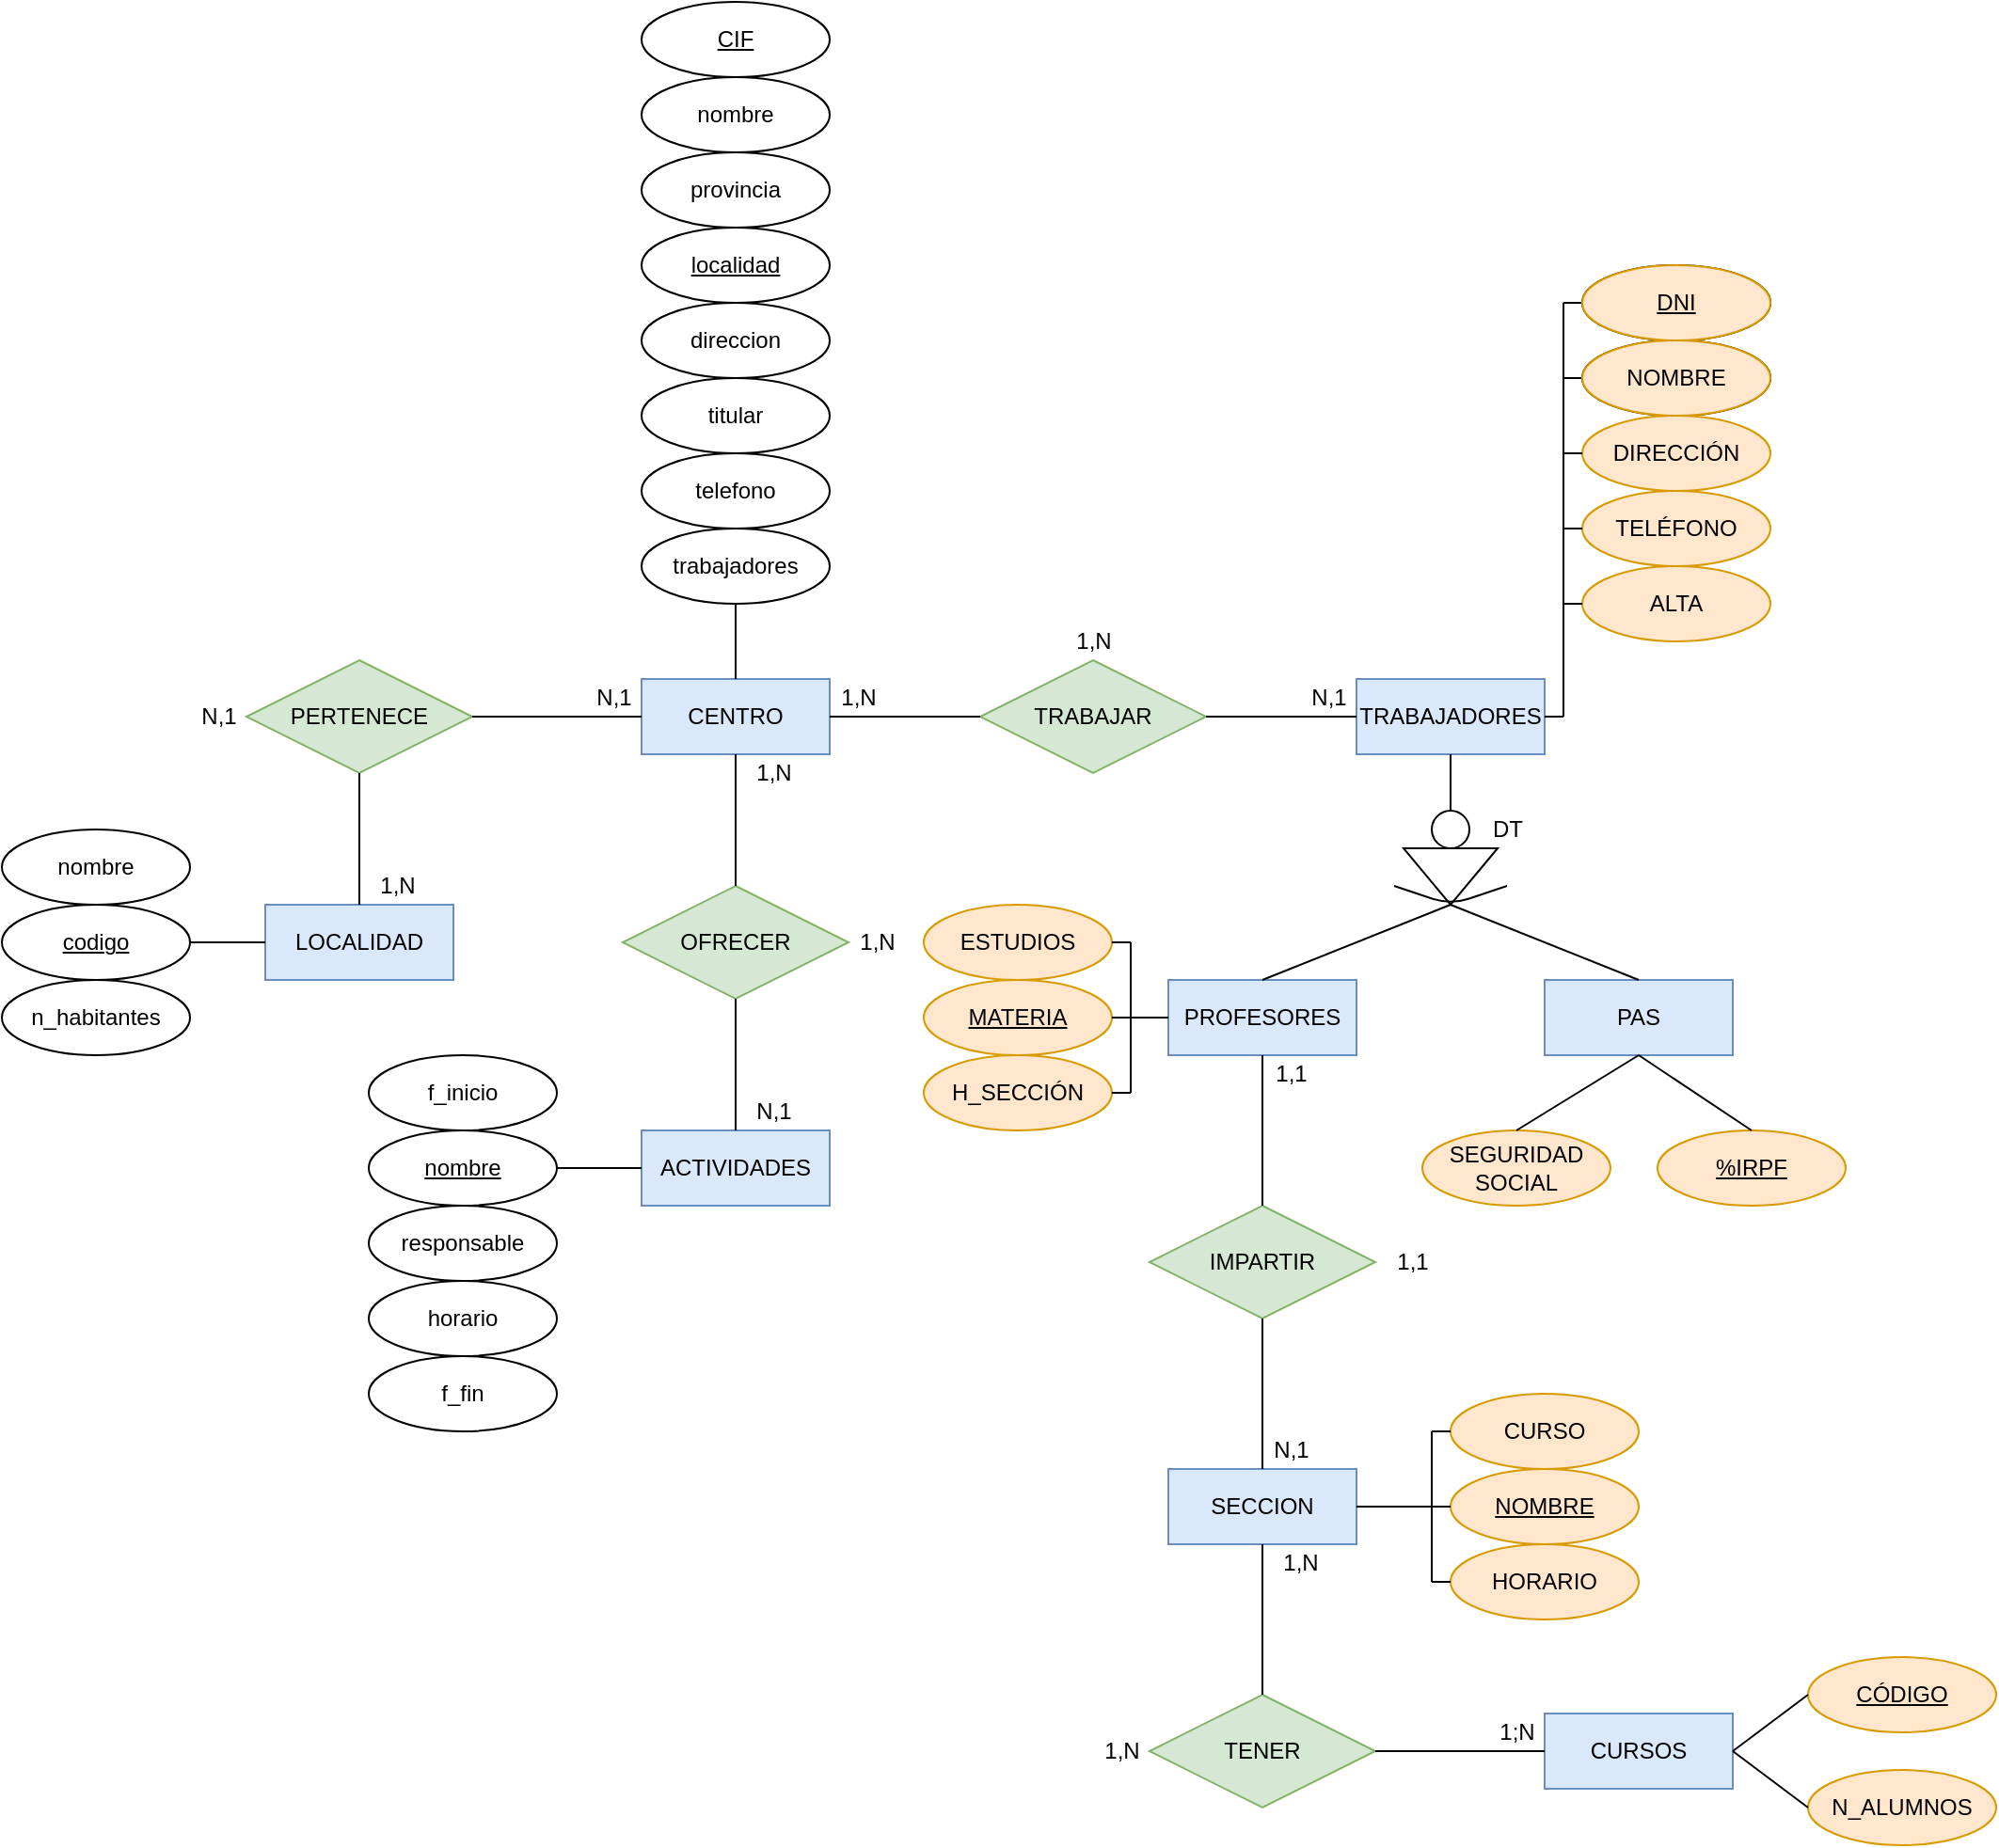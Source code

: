 <mxfile version="13.8.8" type="github">
  <diagram id="LwvDS1XCuUzhjAGestty" name="Page-1">
    <mxGraphModel dx="2370" dy="2331" grid="1" gridSize="10" guides="1" tooltips="1" connect="1" arrows="1" fold="1" page="1" pageScale="1" pageWidth="827" pageHeight="1169" math="0" shadow="0">
      <root>
        <mxCell id="0" />
        <mxCell id="1" parent="0" />
        <mxCell id="3YkMksoqDZReRn4TaoEf-1" value="CENTRO" style="whiteSpace=wrap;html=1;align=center;fillColor=#dae8fc;strokeColor=#6c8ebf;" vertex="1" parent="1">
          <mxGeometry x="350" y="40" width="100" height="40" as="geometry" />
        </mxCell>
        <mxCell id="3YkMksoqDZReRn4TaoEf-2" value="OFRECER" style="shape=rhombus;perimeter=rhombusPerimeter;whiteSpace=wrap;html=1;align=center;fillColor=#d5e8d4;strokeColor=#82b366;" vertex="1" parent="1">
          <mxGeometry x="340" y="150" width="120" height="60" as="geometry" />
        </mxCell>
        <mxCell id="3YkMksoqDZReRn4TaoEf-3" value="ACTIVIDADES" style="whiteSpace=wrap;html=1;align=center;fillColor=#dae8fc;strokeColor=#6c8ebf;" vertex="1" parent="1">
          <mxGeometry x="350" y="280" width="100" height="40" as="geometry" />
        </mxCell>
        <mxCell id="3YkMksoqDZReRn4TaoEf-4" value="1,N" style="text;html=1;align=center;verticalAlign=middle;resizable=0;points=[];autosize=1;" vertex="1" parent="1">
          <mxGeometry x="460" y="170" width="30" height="20" as="geometry" />
        </mxCell>
        <mxCell id="3YkMksoqDZReRn4TaoEf-5" value="N,1" style="text;html=1;align=center;verticalAlign=middle;resizable=0;points=[];autosize=1;" vertex="1" parent="1">
          <mxGeometry x="405" y="260" width="30" height="20" as="geometry" />
        </mxCell>
        <mxCell id="3YkMksoqDZReRn4TaoEf-6" value="1,N" style="text;html=1;align=center;verticalAlign=middle;resizable=0;points=[];autosize=1;" vertex="1" parent="1">
          <mxGeometry x="405" y="80" width="30" height="20" as="geometry" />
        </mxCell>
        <mxCell id="3YkMksoqDZReRn4TaoEf-7" value="PERTENECE" style="shape=rhombus;perimeter=rhombusPerimeter;whiteSpace=wrap;html=1;align=center;fillColor=#d5e8d4;strokeColor=#82b366;" vertex="1" parent="1">
          <mxGeometry x="140" y="30" width="120" height="60" as="geometry" />
        </mxCell>
        <mxCell id="3YkMksoqDZReRn4TaoEf-8" value="LOCALIDAD" style="whiteSpace=wrap;html=1;align=center;fillColor=#dae8fc;strokeColor=#6c8ebf;" vertex="1" parent="1">
          <mxGeometry x="150" y="160" width="100" height="40" as="geometry" />
        </mxCell>
        <mxCell id="3YkMksoqDZReRn4TaoEf-9" value="N,1" style="text;html=1;align=center;verticalAlign=middle;resizable=0;points=[];autosize=1;" vertex="1" parent="1">
          <mxGeometry x="110" y="50" width="30" height="20" as="geometry" />
        </mxCell>
        <mxCell id="3YkMksoqDZReRn4TaoEf-10" value="N,1" style="text;html=1;align=center;verticalAlign=middle;resizable=0;points=[];autosize=1;" vertex="1" parent="1">
          <mxGeometry x="320" y="40" width="30" height="20" as="geometry" />
        </mxCell>
        <mxCell id="3YkMksoqDZReRn4TaoEf-11" value="1,N" style="text;html=1;align=center;verticalAlign=middle;resizable=0;points=[];autosize=1;" vertex="1" parent="1">
          <mxGeometry x="205" y="140" width="30" height="20" as="geometry" />
        </mxCell>
        <mxCell id="3YkMksoqDZReRn4TaoEf-12" value="TRABAJAR" style="shape=rhombus;perimeter=rhombusPerimeter;whiteSpace=wrap;html=1;align=center;fillColor=#d5e8d4;strokeColor=#82b366;" vertex="1" parent="1">
          <mxGeometry x="530" y="30" width="120" height="60" as="geometry" />
        </mxCell>
        <mxCell id="3YkMksoqDZReRn4TaoEf-13" value="TRABAJADORES" style="whiteSpace=wrap;html=1;align=center;fillColor=#dae8fc;strokeColor=#6c8ebf;" vertex="1" parent="1">
          <mxGeometry x="730" y="40" width="100" height="40" as="geometry" />
        </mxCell>
        <mxCell id="3YkMksoqDZReRn4TaoEf-14" value="1,N" style="text;html=1;align=center;verticalAlign=middle;resizable=0;points=[];autosize=1;" vertex="1" parent="1">
          <mxGeometry x="575" y="10" width="30" height="20" as="geometry" />
        </mxCell>
        <mxCell id="3YkMksoqDZReRn4TaoEf-15" value="1,N" style="text;html=1;align=center;verticalAlign=middle;resizable=0;points=[];autosize=1;" vertex="1" parent="1">
          <mxGeometry x="450" y="40" width="30" height="20" as="geometry" />
        </mxCell>
        <mxCell id="3YkMksoqDZReRn4TaoEf-16" value="N,1" style="text;html=1;align=center;verticalAlign=middle;resizable=0;points=[];autosize=1;" vertex="1" parent="1">
          <mxGeometry x="700" y="40" width="30" height="20" as="geometry" />
        </mxCell>
        <mxCell id="3YkMksoqDZReRn4TaoEf-17" value="" style="ellipse;whiteSpace=wrap;html=1;aspect=fixed;" vertex="1" parent="1">
          <mxGeometry x="770" y="110" width="20" height="20" as="geometry" />
        </mxCell>
        <mxCell id="3YkMksoqDZReRn4TaoEf-18" value="" style="triangle;whiteSpace=wrap;html=1;rotation=90;" vertex="1" parent="1">
          <mxGeometry x="765" y="120" width="30" height="50" as="geometry" />
        </mxCell>
        <mxCell id="3YkMksoqDZReRn4TaoEf-19" value="" style="endArrow=none;html=1;" edge="1" parent="1">
          <mxGeometry width="50" height="50" relative="1" as="geometry">
            <mxPoint x="750" y="150" as="sourcePoint" />
            <mxPoint x="810" y="150" as="targetPoint" />
            <Array as="points">
              <mxPoint x="780" y="160" />
            </Array>
          </mxGeometry>
        </mxCell>
        <mxCell id="3YkMksoqDZReRn4TaoEf-20" value="PROFESORES" style="whiteSpace=wrap;html=1;align=center;fillColor=#dae8fc;strokeColor=#6c8ebf;" vertex="1" parent="1">
          <mxGeometry x="630" y="200" width="100" height="40" as="geometry" />
        </mxCell>
        <mxCell id="3YkMksoqDZReRn4TaoEf-21" value="PAS" style="whiteSpace=wrap;html=1;align=center;fillColor=#dae8fc;strokeColor=#6c8ebf;" vertex="1" parent="1">
          <mxGeometry x="830" y="200" width="100" height="40" as="geometry" />
        </mxCell>
        <mxCell id="3YkMksoqDZReRn4TaoEf-22" value="IMPARTIR" style="shape=rhombus;perimeter=rhombusPerimeter;whiteSpace=wrap;html=1;align=center;fillColor=#d5e8d4;strokeColor=#82b366;" vertex="1" parent="1">
          <mxGeometry x="620" y="320" width="120" height="60" as="geometry" />
        </mxCell>
        <mxCell id="3YkMksoqDZReRn4TaoEf-23" value="SECCION" style="whiteSpace=wrap;html=1;align=center;fillColor=#dae8fc;strokeColor=#6c8ebf;" vertex="1" parent="1">
          <mxGeometry x="630" y="460" width="100" height="40" as="geometry" />
        </mxCell>
        <mxCell id="3YkMksoqDZReRn4TaoEf-24" value="TENER" style="shape=rhombus;perimeter=rhombusPerimeter;whiteSpace=wrap;html=1;align=center;fillColor=#d5e8d4;strokeColor=#82b366;" vertex="1" parent="1">
          <mxGeometry x="620" y="580" width="120" height="60" as="geometry" />
        </mxCell>
        <mxCell id="3YkMksoqDZReRn4TaoEf-25" value="CURSOS" style="whiteSpace=wrap;html=1;align=center;fillColor=#dae8fc;strokeColor=#6c8ebf;" vertex="1" parent="1">
          <mxGeometry x="830" y="590" width="100" height="40" as="geometry" />
        </mxCell>
        <mxCell id="3YkMksoqDZReRn4TaoEf-26" value="" style="endArrow=none;html=1;exitX=0.5;exitY=0;exitDx=0;exitDy=0;" edge="1" parent="1" source="3YkMksoqDZReRn4TaoEf-20">
          <mxGeometry width="50" height="50" relative="1" as="geometry">
            <mxPoint x="760" y="310" as="sourcePoint" />
            <mxPoint x="780" y="160" as="targetPoint" />
          </mxGeometry>
        </mxCell>
        <mxCell id="3YkMksoqDZReRn4TaoEf-27" value="" style="endArrow=none;html=1;exitX=0.5;exitY=0;exitDx=0;exitDy=0;" edge="1" parent="1" source="3YkMksoqDZReRn4TaoEf-21">
          <mxGeometry width="50" height="50" relative="1" as="geometry">
            <mxPoint x="780" y="270" as="sourcePoint" />
            <mxPoint x="780" y="160" as="targetPoint" />
          </mxGeometry>
        </mxCell>
        <mxCell id="3YkMksoqDZReRn4TaoEf-28" value="" style="endArrow=none;html=1;entryX=0.5;entryY=1;entryDx=0;entryDy=0;exitX=0.5;exitY=0;exitDx=0;exitDy=0;" edge="1" parent="1" source="3YkMksoqDZReRn4TaoEf-22" target="3YkMksoqDZReRn4TaoEf-20">
          <mxGeometry width="50" height="50" relative="1" as="geometry">
            <mxPoint x="760" y="320" as="sourcePoint" />
            <mxPoint x="810" y="270" as="targetPoint" />
          </mxGeometry>
        </mxCell>
        <mxCell id="3YkMksoqDZReRn4TaoEf-29" value="" style="endArrow=none;html=1;entryX=0.5;entryY=1;entryDx=0;entryDy=0;exitX=0.5;exitY=0;exitDx=0;exitDy=0;" edge="1" parent="1" source="3YkMksoqDZReRn4TaoEf-23" target="3YkMksoqDZReRn4TaoEf-22">
          <mxGeometry width="50" height="50" relative="1" as="geometry">
            <mxPoint x="610" y="440" as="sourcePoint" />
            <mxPoint x="660" y="390" as="targetPoint" />
          </mxGeometry>
        </mxCell>
        <mxCell id="3YkMksoqDZReRn4TaoEf-30" value="" style="endArrow=none;html=1;entryX=0.5;entryY=1;entryDx=0;entryDy=0;exitX=0.5;exitY=0;exitDx=0;exitDy=0;" edge="1" parent="1" source="3YkMksoqDZReRn4TaoEf-24" target="3YkMksoqDZReRn4TaoEf-23">
          <mxGeometry width="50" height="50" relative="1" as="geometry">
            <mxPoint x="680" y="570" as="sourcePoint" />
            <mxPoint x="630" y="540" as="targetPoint" />
          </mxGeometry>
        </mxCell>
        <mxCell id="3YkMksoqDZReRn4TaoEf-31" value="" style="endArrow=none;html=1;exitX=1;exitY=0.5;exitDx=0;exitDy=0;entryX=0;entryY=0.5;entryDx=0;entryDy=0;" edge="1" parent="1" source="3YkMksoqDZReRn4TaoEf-24" target="3YkMksoqDZReRn4TaoEf-25">
          <mxGeometry width="50" height="50" relative="1" as="geometry">
            <mxPoint x="770" y="600" as="sourcePoint" />
            <mxPoint x="820" y="550" as="targetPoint" />
          </mxGeometry>
        </mxCell>
        <mxCell id="3YkMksoqDZReRn4TaoEf-32" value="" style="endArrow=none;html=1;entryX=0.5;entryY=0;entryDx=0;entryDy=0;exitX=0.5;exitY=1;exitDx=0;exitDy=0;" edge="1" parent="1" source="3YkMksoqDZReRn4TaoEf-13" target="3YkMksoqDZReRn4TaoEf-17">
          <mxGeometry width="50" height="50" relative="1" as="geometry">
            <mxPoint x="740" y="130" as="sourcePoint" />
            <mxPoint x="790" y="80" as="targetPoint" />
          </mxGeometry>
        </mxCell>
        <mxCell id="3YkMksoqDZReRn4TaoEf-33" value="" style="endArrow=none;html=1;exitX=1;exitY=0.5;exitDx=0;exitDy=0;entryX=0;entryY=0.5;entryDx=0;entryDy=0;" edge="1" parent="1" source="3YkMksoqDZReRn4TaoEf-12" target="3YkMksoqDZReRn4TaoEf-13">
          <mxGeometry width="50" height="50" relative="1" as="geometry">
            <mxPoint x="650" y="130" as="sourcePoint" />
            <mxPoint x="700" y="80" as="targetPoint" />
          </mxGeometry>
        </mxCell>
        <mxCell id="3YkMksoqDZReRn4TaoEf-34" value="" style="endArrow=none;html=1;exitX=1;exitY=0.5;exitDx=0;exitDy=0;entryX=0;entryY=0.5;entryDx=0;entryDy=0;" edge="1" parent="1" source="3YkMksoqDZReRn4TaoEf-1" target="3YkMksoqDZReRn4TaoEf-12">
          <mxGeometry width="50" height="50" relative="1" as="geometry">
            <mxPoint x="500" y="130" as="sourcePoint" />
            <mxPoint x="550" y="80" as="targetPoint" />
          </mxGeometry>
        </mxCell>
        <mxCell id="3YkMksoqDZReRn4TaoEf-35" value="" style="endArrow=none;html=1;exitX=1;exitY=0.5;exitDx=0;exitDy=0;entryX=0;entryY=0.5;entryDx=0;entryDy=0;" edge="1" parent="1" source="3YkMksoqDZReRn4TaoEf-7" target="3YkMksoqDZReRn4TaoEf-1">
          <mxGeometry width="50" height="50" relative="1" as="geometry">
            <mxPoint x="280" y="150" as="sourcePoint" />
            <mxPoint x="330" y="100" as="targetPoint" />
          </mxGeometry>
        </mxCell>
        <mxCell id="3YkMksoqDZReRn4TaoEf-36" value="" style="endArrow=none;html=1;entryX=0.5;entryY=1;entryDx=0;entryDy=0;exitX=0.5;exitY=0;exitDx=0;exitDy=0;" edge="1" parent="1" source="3YkMksoqDZReRn4TaoEf-8" target="3YkMksoqDZReRn4TaoEf-7">
          <mxGeometry width="50" height="50" relative="1" as="geometry">
            <mxPoint x="80" y="160" as="sourcePoint" />
            <mxPoint x="130" y="110" as="targetPoint" />
          </mxGeometry>
        </mxCell>
        <mxCell id="3YkMksoqDZReRn4TaoEf-37" value="" style="endArrow=none;html=1;entryX=0.5;entryY=1;entryDx=0;entryDy=0;exitX=0.5;exitY=0;exitDx=0;exitDy=0;" edge="1" parent="1" source="3YkMksoqDZReRn4TaoEf-2" target="3YkMksoqDZReRn4TaoEf-1">
          <mxGeometry width="50" height="50" relative="1" as="geometry">
            <mxPoint x="240" y="280" as="sourcePoint" />
            <mxPoint x="290" y="230" as="targetPoint" />
          </mxGeometry>
        </mxCell>
        <mxCell id="3YkMksoqDZReRn4TaoEf-38" value="" style="endArrow=none;html=1;entryX=0.5;entryY=1;entryDx=0;entryDy=0;exitX=0.5;exitY=0;exitDx=0;exitDy=0;" edge="1" parent="1" source="3YkMksoqDZReRn4TaoEf-3" target="3YkMksoqDZReRn4TaoEf-2">
          <mxGeometry width="50" height="50" relative="1" as="geometry">
            <mxPoint x="300" y="280" as="sourcePoint" />
            <mxPoint x="350" y="230" as="targetPoint" />
          </mxGeometry>
        </mxCell>
        <mxCell id="3YkMksoqDZReRn4TaoEf-39" value="DT" style="text;html=1;align=center;verticalAlign=middle;resizable=0;points=[];autosize=1;" vertex="1" parent="1">
          <mxGeometry x="795" y="110" width="30" height="20" as="geometry" />
        </mxCell>
        <mxCell id="3YkMksoqDZReRn4TaoEf-40" value="1,1" style="text;html=1;strokeColor=none;fillColor=none;align=center;verticalAlign=middle;whiteSpace=wrap;rounded=0;" vertex="1" parent="1">
          <mxGeometry x="740" y="340" width="40" height="20" as="geometry" />
        </mxCell>
        <mxCell id="3YkMksoqDZReRn4TaoEf-41" value="1,1" style="text;html=1;align=center;verticalAlign=middle;resizable=0;points=[];autosize=1;" vertex="1" parent="1">
          <mxGeometry x="680" y="240" width="30" height="20" as="geometry" />
        </mxCell>
        <mxCell id="3YkMksoqDZReRn4TaoEf-42" value="N,1" style="text;html=1;align=center;verticalAlign=middle;resizable=0;points=[];autosize=1;" vertex="1" parent="1">
          <mxGeometry x="680" y="440" width="30" height="20" as="geometry" />
        </mxCell>
        <mxCell id="3YkMksoqDZReRn4TaoEf-43" value="1,N" style="text;html=1;align=center;verticalAlign=middle;resizable=0;points=[];autosize=1;" vertex="1" parent="1">
          <mxGeometry x="590" y="600" width="30" height="20" as="geometry" />
        </mxCell>
        <mxCell id="3YkMksoqDZReRn4TaoEf-44" value="1;N" style="text;html=1;align=center;verticalAlign=middle;resizable=0;points=[];autosize=1;" vertex="1" parent="1">
          <mxGeometry x="800" y="590" width="30" height="20" as="geometry" />
        </mxCell>
        <mxCell id="3YkMksoqDZReRn4TaoEf-45" value="1,N" style="text;html=1;align=center;verticalAlign=middle;resizable=0;points=[];autosize=1;" vertex="1" parent="1">
          <mxGeometry x="685" y="500" width="30" height="20" as="geometry" />
        </mxCell>
        <mxCell id="3YkMksoqDZReRn4TaoEf-46" value="codigo" style="ellipse;whiteSpace=wrap;html=1;align=center;fontStyle=4;" vertex="1" parent="1">
          <mxGeometry x="10" y="160" width="100" height="40" as="geometry" />
        </mxCell>
        <mxCell id="3YkMksoqDZReRn4TaoEf-47" value="nombre" style="ellipse;whiteSpace=wrap;html=1;align=center;" vertex="1" parent="1">
          <mxGeometry x="10" y="120" width="100" height="40" as="geometry" />
        </mxCell>
        <mxCell id="3YkMksoqDZReRn4TaoEf-48" value="n_habitantes" style="ellipse;whiteSpace=wrap;html=1;align=center;" vertex="1" parent="1">
          <mxGeometry x="10" y="200" width="100" height="40" as="geometry" />
        </mxCell>
        <mxCell id="3YkMksoqDZReRn4TaoEf-49" value="nombre" style="ellipse;whiteSpace=wrap;html=1;align=center;fontStyle=4;" vertex="1" parent="1">
          <mxGeometry x="205" y="280" width="100" height="40" as="geometry" />
        </mxCell>
        <mxCell id="3YkMksoqDZReRn4TaoEf-50" value="responsable" style="ellipse;whiteSpace=wrap;html=1;align=center;" vertex="1" parent="1">
          <mxGeometry x="205" y="320" width="100" height="40" as="geometry" />
        </mxCell>
        <mxCell id="3YkMksoqDZReRn4TaoEf-51" value="f_inicio" style="ellipse;whiteSpace=wrap;html=1;align=center;" vertex="1" parent="1">
          <mxGeometry x="205" y="240" width="100" height="40" as="geometry" />
        </mxCell>
        <mxCell id="3YkMksoqDZReRn4TaoEf-52" value="f_fin" style="ellipse;whiteSpace=wrap;html=1;align=center;" vertex="1" parent="1">
          <mxGeometry x="205" y="400" width="100" height="40" as="geometry" />
        </mxCell>
        <mxCell id="3YkMksoqDZReRn4TaoEf-53" value="horario" style="ellipse;whiteSpace=wrap;html=1;align=center;" vertex="1" parent="1">
          <mxGeometry x="205" y="360" width="100" height="40" as="geometry" />
        </mxCell>
        <mxCell id="3YkMksoqDZReRn4TaoEf-54" value="N_ALUMNOS" style="ellipse;whiteSpace=wrap;html=1;align=center;fillColor=#ffe6cc;strokeColor=#d79b00;" vertex="1" parent="1">
          <mxGeometry x="970" y="620" width="100" height="40" as="geometry" />
        </mxCell>
        <mxCell id="3YkMksoqDZReRn4TaoEf-55" value="&lt;u&gt;CÓDIGO&lt;/u&gt;" style="ellipse;whiteSpace=wrap;html=1;align=center;fillColor=#ffe6cc;strokeColor=#d79b00;" vertex="1" parent="1">
          <mxGeometry x="970" y="560" width="100" height="40" as="geometry" />
        </mxCell>
        <mxCell id="3YkMksoqDZReRn4TaoEf-56" value="NOMBRE" style="ellipse;whiteSpace=wrap;html=1;align=center;fontStyle=4;fillColor=#ffe6cc;strokeColor=#d79b00;" vertex="1" parent="1">
          <mxGeometry x="780" y="460" width="100" height="40" as="geometry" />
        </mxCell>
        <mxCell id="3YkMksoqDZReRn4TaoEf-57" value="CURSO" style="ellipse;whiteSpace=wrap;html=1;align=center;fillColor=#ffe6cc;strokeColor=#d79b00;" vertex="1" parent="1">
          <mxGeometry x="780" y="420" width="100" height="40" as="geometry" />
        </mxCell>
        <mxCell id="3YkMksoqDZReRn4TaoEf-58" value="HORARIO" style="ellipse;whiteSpace=wrap;html=1;align=center;fillColor=#ffe6cc;strokeColor=#d79b00;" vertex="1" parent="1">
          <mxGeometry x="780" y="500" width="100" height="40" as="geometry" />
        </mxCell>
        <mxCell id="3YkMksoqDZReRn4TaoEf-59" value="&lt;u&gt;%IRPF&lt;/u&gt;" style="ellipse;whiteSpace=wrap;html=1;align=center;fillColor=#ffe6cc;strokeColor=#d79b00;" vertex="1" parent="1">
          <mxGeometry x="890" y="280" width="100" height="40" as="geometry" />
        </mxCell>
        <mxCell id="3YkMksoqDZReRn4TaoEf-60" value="&lt;div&gt;SEGURIDAD&lt;/div&gt;&lt;div&gt;SOCIAL&lt;/div&gt;" style="ellipse;whiteSpace=wrap;html=1;align=center;fillColor=#ffe6cc;strokeColor=#d79b00;" vertex="1" parent="1">
          <mxGeometry x="765" y="280" width="100" height="40" as="geometry" />
        </mxCell>
        <mxCell id="3YkMksoqDZReRn4TaoEf-61" value="ESTUDIOS" style="ellipse;whiteSpace=wrap;html=1;align=center;fillColor=#ffe6cc;strokeColor=#d79b00;" vertex="1" parent="1">
          <mxGeometry x="500" y="160" width="100" height="40" as="geometry" />
        </mxCell>
        <mxCell id="3YkMksoqDZReRn4TaoEf-62" value="MATERIA" style="ellipse;whiteSpace=wrap;html=1;align=center;fontStyle=4;fillColor=#ffe6cc;strokeColor=#d79b00;" vertex="1" parent="1">
          <mxGeometry x="500" y="200" width="100" height="40" as="geometry" />
        </mxCell>
        <mxCell id="3YkMksoqDZReRn4TaoEf-63" value="H_SECCIÓN" style="ellipse;whiteSpace=wrap;html=1;align=center;fillColor=#ffe6cc;strokeColor=#d79b00;" vertex="1" parent="1">
          <mxGeometry x="500" y="240" width="100" height="40" as="geometry" />
        </mxCell>
        <mxCell id="3YkMksoqDZReRn4TaoEf-64" value="DNI" style="ellipse;whiteSpace=wrap;html=1;align=center;fontStyle=4;" vertex="1" parent="1">
          <mxGeometry x="850" y="-180" width="100" height="40" as="geometry" />
        </mxCell>
        <mxCell id="3YkMksoqDZReRn4TaoEf-65" value="NOMBRE" style="ellipse;whiteSpace=wrap;html=1;align=center;" vertex="1" parent="1">
          <mxGeometry x="850" y="-140" width="100" height="40" as="geometry" />
        </mxCell>
        <mxCell id="3YkMksoqDZReRn4TaoEf-66" value="DIRECCIÓN" style="ellipse;whiteSpace=wrap;html=1;align=center;fillColor=#ffe6cc;strokeColor=#d79b00;" vertex="1" parent="1">
          <mxGeometry x="850" y="-100" width="100" height="40" as="geometry" />
        </mxCell>
        <mxCell id="3YkMksoqDZReRn4TaoEf-67" value="TELÉFONO" style="ellipse;whiteSpace=wrap;html=1;align=center;fillColor=#ffe6cc;strokeColor=#d79b00;" vertex="1" parent="1">
          <mxGeometry x="850" y="-60" width="100" height="40" as="geometry" />
        </mxCell>
        <mxCell id="3YkMksoqDZReRn4TaoEf-68" value="ALTA" style="ellipse;whiteSpace=wrap;html=1;align=center;fillColor=#ffe6cc;strokeColor=#d79b00;" vertex="1" parent="1">
          <mxGeometry x="850" y="-20" width="100" height="40" as="geometry" />
        </mxCell>
        <mxCell id="3YkMksoqDZReRn4TaoEf-69" value="localidad" style="ellipse;whiteSpace=wrap;html=1;align=center;fontStyle=4;" vertex="1" parent="1">
          <mxGeometry x="350" y="-200" width="100" height="40" as="geometry" />
        </mxCell>
        <mxCell id="3YkMksoqDZReRn4TaoEf-70" value="trabajadores" style="ellipse;whiteSpace=wrap;html=1;align=center;" vertex="1" parent="1">
          <mxGeometry x="350" y="-40" width="100" height="40" as="geometry" />
        </mxCell>
        <mxCell id="3YkMksoqDZReRn4TaoEf-71" value="CIF" style="ellipse;whiteSpace=wrap;html=1;align=center;fontStyle=4;" vertex="1" parent="1">
          <mxGeometry x="350" y="-320" width="100" height="40" as="geometry" />
        </mxCell>
        <mxCell id="3YkMksoqDZReRn4TaoEf-72" value="nombre" style="ellipse;whiteSpace=wrap;html=1;align=center;" vertex="1" parent="1">
          <mxGeometry x="350" y="-280" width="100" height="40" as="geometry" />
        </mxCell>
        <mxCell id="3YkMksoqDZReRn4TaoEf-73" value="direccion" style="ellipse;whiteSpace=wrap;html=1;align=center;" vertex="1" parent="1">
          <mxGeometry x="350" y="-160" width="100" height="40" as="geometry" />
        </mxCell>
        <mxCell id="3YkMksoqDZReRn4TaoEf-74" value="titular" style="ellipse;whiteSpace=wrap;html=1;align=center;" vertex="1" parent="1">
          <mxGeometry x="350" y="-120" width="100" height="40" as="geometry" />
        </mxCell>
        <mxCell id="3YkMksoqDZReRn4TaoEf-75" value="telefono" style="ellipse;whiteSpace=wrap;html=1;align=center;" vertex="1" parent="1">
          <mxGeometry x="350" y="-80" width="100" height="40" as="geometry" />
        </mxCell>
        <mxCell id="3YkMksoqDZReRn4TaoEf-76" value="provincia" style="ellipse;whiteSpace=wrap;html=1;align=center;" vertex="1" parent="1">
          <mxGeometry x="350" y="-240" width="100" height="40" as="geometry" />
        </mxCell>
        <mxCell id="3YkMksoqDZReRn4TaoEf-77" value="" style="endArrow=none;html=1;exitX=0.5;exitY=0;exitDx=0;exitDy=0;entryX=0.5;entryY=1;entryDx=0;entryDy=0;" edge="1" parent="1" source="3YkMksoqDZReRn4TaoEf-1" target="3YkMksoqDZReRn4TaoEf-70">
          <mxGeometry width="50" height="50" relative="1" as="geometry">
            <mxPoint x="520" y="-10" as="sourcePoint" />
            <mxPoint x="570" y="-60" as="targetPoint" />
          </mxGeometry>
        </mxCell>
        <mxCell id="3YkMksoqDZReRn4TaoEf-78" value="" style="endArrow=none;html=1;" edge="1" parent="1">
          <mxGeometry width="50" height="50" relative="1" as="geometry">
            <mxPoint x="840" y="60" as="sourcePoint" />
            <mxPoint x="840" y="-160" as="targetPoint" />
          </mxGeometry>
        </mxCell>
        <mxCell id="3YkMksoqDZReRn4TaoEf-79" value="" style="endArrow=none;html=1;entryX=0.5;entryY=1;entryDx=0;entryDy=0;exitX=0.5;exitY=0;exitDx=0;exitDy=0;" edge="1" parent="1" source="3YkMksoqDZReRn4TaoEf-60" target="3YkMksoqDZReRn4TaoEf-21">
          <mxGeometry width="50" height="50" relative="1" as="geometry">
            <mxPoint x="880" y="380" as="sourcePoint" />
            <mxPoint x="930" y="330" as="targetPoint" />
          </mxGeometry>
        </mxCell>
        <mxCell id="3YkMksoqDZReRn4TaoEf-80" value="" style="endArrow=none;html=1;exitX=0.5;exitY=0;exitDx=0;exitDy=0;" edge="1" parent="1" source="3YkMksoqDZReRn4TaoEf-59">
          <mxGeometry width="50" height="50" relative="1" as="geometry">
            <mxPoint x="890" y="400" as="sourcePoint" />
            <mxPoint x="880" y="240" as="targetPoint" />
          </mxGeometry>
        </mxCell>
        <mxCell id="3YkMksoqDZReRn4TaoEf-81" value="" style="endArrow=none;html=1;exitX=1;exitY=0.5;exitDx=0;exitDy=0;entryX=0;entryY=0.5;entryDx=0;entryDy=0;" edge="1" parent="1" source="3YkMksoqDZReRn4TaoEf-23" target="3YkMksoqDZReRn4TaoEf-56">
          <mxGeometry width="50" height="50" relative="1" as="geometry">
            <mxPoint x="740" y="510" as="sourcePoint" />
            <mxPoint x="770" y="480" as="targetPoint" />
          </mxGeometry>
        </mxCell>
        <mxCell id="3YkMksoqDZReRn4TaoEf-82" value="" style="endArrow=none;html=1;entryX=0;entryY=0.5;entryDx=0;entryDy=0;exitX=1;exitY=0.5;exitDx=0;exitDy=0;" edge="1" parent="1" source="3YkMksoqDZReRn4TaoEf-25" target="3YkMksoqDZReRn4TaoEf-55">
          <mxGeometry width="50" height="50" relative="1" as="geometry">
            <mxPoint x="860" y="720" as="sourcePoint" />
            <mxPoint x="910" y="670" as="targetPoint" />
          </mxGeometry>
        </mxCell>
        <mxCell id="3YkMksoqDZReRn4TaoEf-83" value="" style="endArrow=none;html=1;entryX=0;entryY=0.5;entryDx=0;entryDy=0;exitX=1;exitY=0.5;exitDx=0;exitDy=0;" edge="1" parent="1" source="3YkMksoqDZReRn4TaoEf-25" target="3YkMksoqDZReRn4TaoEf-54">
          <mxGeometry width="50" height="50" relative="1" as="geometry">
            <mxPoint x="890" y="700" as="sourcePoint" />
            <mxPoint x="940" y="650" as="targetPoint" />
          </mxGeometry>
        </mxCell>
        <mxCell id="3YkMksoqDZReRn4TaoEf-84" value="" style="endArrow=none;html=1;entryX=0;entryY=0.5;entryDx=0;entryDy=0;" edge="1" parent="1" target="3YkMksoqDZReRn4TaoEf-20">
          <mxGeometry width="50" height="50" relative="1" as="geometry">
            <mxPoint x="610" y="220" as="sourcePoint" />
            <mxPoint x="530" y="470" as="targetPoint" />
          </mxGeometry>
        </mxCell>
        <mxCell id="3YkMksoqDZReRn4TaoEf-85" value="" style="endArrow=none;html=1;exitX=1;exitY=0.5;exitDx=0;exitDy=0;entryX=0;entryY=0.5;entryDx=0;entryDy=0;" edge="1" parent="1" source="3YkMksoqDZReRn4TaoEf-46" target="3YkMksoqDZReRn4TaoEf-8">
          <mxGeometry width="50" height="50" relative="1" as="geometry">
            <mxPoint x="140" y="290" as="sourcePoint" />
            <mxPoint x="190" y="240" as="targetPoint" />
          </mxGeometry>
        </mxCell>
        <mxCell id="3YkMksoqDZReRn4TaoEf-86" value="" style="endArrow=none;html=1;exitX=1;exitY=0.5;exitDx=0;exitDy=0;entryX=0;entryY=0.5;entryDx=0;entryDy=0;" edge="1" parent="1" source="3YkMksoqDZReRn4TaoEf-49" target="3YkMksoqDZReRn4TaoEf-3">
          <mxGeometry width="50" height="50" relative="1" as="geometry">
            <mxPoint x="350" y="400" as="sourcePoint" />
            <mxPoint x="400" y="350" as="targetPoint" />
          </mxGeometry>
        </mxCell>
        <mxCell id="3YkMksoqDZReRn4TaoEf-87" value="" style="endArrow=none;html=1;" edge="1" parent="1">
          <mxGeometry width="50" height="50" relative="1" as="geometry">
            <mxPoint x="610" y="260" as="sourcePoint" />
            <mxPoint x="610" y="180" as="targetPoint" />
          </mxGeometry>
        </mxCell>
        <mxCell id="3YkMksoqDZReRn4TaoEf-88" value="" style="endArrow=none;html=1;entryX=1;entryY=0.5;entryDx=0;entryDy=0;" edge="1" parent="1" target="3YkMksoqDZReRn4TaoEf-61">
          <mxGeometry width="50" height="50" relative="1" as="geometry">
            <mxPoint x="610" y="180" as="sourcePoint" />
            <mxPoint x="800" y="230" as="targetPoint" />
          </mxGeometry>
        </mxCell>
        <mxCell id="3YkMksoqDZReRn4TaoEf-89" value="" style="endArrow=none;html=1;entryX=1;entryY=0.5;entryDx=0;entryDy=0;" edge="1" parent="1" target="3YkMksoqDZReRn4TaoEf-62">
          <mxGeometry width="50" height="50" relative="1" as="geometry">
            <mxPoint x="610" y="220" as="sourcePoint" />
            <mxPoint x="610" y="190" as="targetPoint" />
          </mxGeometry>
        </mxCell>
        <mxCell id="3YkMksoqDZReRn4TaoEf-90" value="" style="endArrow=none;html=1;entryX=1;entryY=0.5;entryDx=0;entryDy=0;" edge="1" parent="1" target="3YkMksoqDZReRn4TaoEf-63">
          <mxGeometry width="50" height="50" relative="1" as="geometry">
            <mxPoint x="610" y="260" as="sourcePoint" />
            <mxPoint x="620" y="200" as="targetPoint" />
          </mxGeometry>
        </mxCell>
        <mxCell id="3YkMksoqDZReRn4TaoEf-91" value="" style="endArrow=none;html=1;" edge="1" parent="1">
          <mxGeometry width="50" height="50" relative="1" as="geometry">
            <mxPoint x="770" y="520" as="sourcePoint" />
            <mxPoint x="770" y="440" as="targetPoint" />
          </mxGeometry>
        </mxCell>
        <mxCell id="3YkMksoqDZReRn4TaoEf-92" value="" style="endArrow=none;html=1;entryX=0;entryY=0.5;entryDx=0;entryDy=0;" edge="1" parent="1" target="3YkMksoqDZReRn4TaoEf-57">
          <mxGeometry width="50" height="50" relative="1" as="geometry">
            <mxPoint x="770" y="440" as="sourcePoint" />
            <mxPoint x="770" y="430" as="targetPoint" />
          </mxGeometry>
        </mxCell>
        <mxCell id="3YkMksoqDZReRn4TaoEf-93" value="" style="endArrow=none;html=1;entryX=0;entryY=0.5;entryDx=0;entryDy=0;" edge="1" parent="1" target="3YkMksoqDZReRn4TaoEf-58">
          <mxGeometry width="50" height="50" relative="1" as="geometry">
            <mxPoint x="770" y="520" as="sourcePoint" />
            <mxPoint x="790" y="450" as="targetPoint" />
          </mxGeometry>
        </mxCell>
        <mxCell id="3YkMksoqDZReRn4TaoEf-94" value="" style="endArrow=none;html=1;exitX=1;exitY=0.5;exitDx=0;exitDy=0;" edge="1" parent="1" source="3YkMksoqDZReRn4TaoEf-13">
          <mxGeometry width="50" height="50" relative="1" as="geometry">
            <mxPoint x="800" y="-80" as="sourcePoint" />
            <mxPoint x="840" y="60" as="targetPoint" />
          </mxGeometry>
        </mxCell>
        <mxCell id="3YkMksoqDZReRn4TaoEf-95" value="" style="endArrow=none;html=1;entryX=0;entryY=0.5;entryDx=0;entryDy=0;" edge="1" parent="1" target="3YkMksoqDZReRn4TaoEf-68">
          <mxGeometry width="50" height="50" relative="1" as="geometry">
            <mxPoint x="840" as="sourcePoint" />
            <mxPoint x="850" y="70" as="targetPoint" />
          </mxGeometry>
        </mxCell>
        <mxCell id="3YkMksoqDZReRn4TaoEf-96" value="" style="endArrow=none;html=1;entryX=0;entryY=0.5;entryDx=0;entryDy=0;" edge="1" parent="1" target="3YkMksoqDZReRn4TaoEf-67">
          <mxGeometry width="50" height="50" relative="1" as="geometry">
            <mxPoint x="840" y="-40" as="sourcePoint" />
            <mxPoint x="860" y="10" as="targetPoint" />
          </mxGeometry>
        </mxCell>
        <mxCell id="3YkMksoqDZReRn4TaoEf-97" value="" style="endArrow=none;html=1;entryX=0;entryY=0.5;entryDx=0;entryDy=0;" edge="1" parent="1" target="3YkMksoqDZReRn4TaoEf-66">
          <mxGeometry width="50" height="50" relative="1" as="geometry">
            <mxPoint x="840" y="-80" as="sourcePoint" />
            <mxPoint x="860" y="-30" as="targetPoint" />
          </mxGeometry>
        </mxCell>
        <mxCell id="3YkMksoqDZReRn4TaoEf-98" value="" style="endArrow=none;html=1;entryX=0;entryY=0.5;entryDx=0;entryDy=0;" edge="1" parent="1" target="3YkMksoqDZReRn4TaoEf-65">
          <mxGeometry width="50" height="50" relative="1" as="geometry">
            <mxPoint x="840" y="-120" as="sourcePoint" />
            <mxPoint x="870" y="-20" as="targetPoint" />
          </mxGeometry>
        </mxCell>
        <mxCell id="3YkMksoqDZReRn4TaoEf-99" value="" style="endArrow=none;html=1;entryX=0;entryY=0.5;entryDx=0;entryDy=0;" edge="1" parent="1" target="3YkMksoqDZReRn4TaoEf-64">
          <mxGeometry width="50" height="50" relative="1" as="geometry">
            <mxPoint x="840" y="-160" as="sourcePoint" />
            <mxPoint x="880" y="-10" as="targetPoint" />
          </mxGeometry>
        </mxCell>
        <mxCell id="3YkMksoqDZReRn4TaoEf-100" value="DNI" style="ellipse;whiteSpace=wrap;html=1;align=center;fontStyle=4;fillColor=#ffe6cc;strokeColor=#d79b00;" vertex="1" parent="1">
          <mxGeometry x="850" y="-180" width="100" height="40" as="geometry" />
        </mxCell>
        <mxCell id="3YkMksoqDZReRn4TaoEf-101" value="NOMBRE" style="ellipse;whiteSpace=wrap;html=1;align=center;fillColor=#ffe6cc;strokeColor=#d79b00;" vertex="1" parent="1">
          <mxGeometry x="850" y="-140" width="100" height="40" as="geometry" />
        </mxCell>
      </root>
    </mxGraphModel>
  </diagram>
</mxfile>
